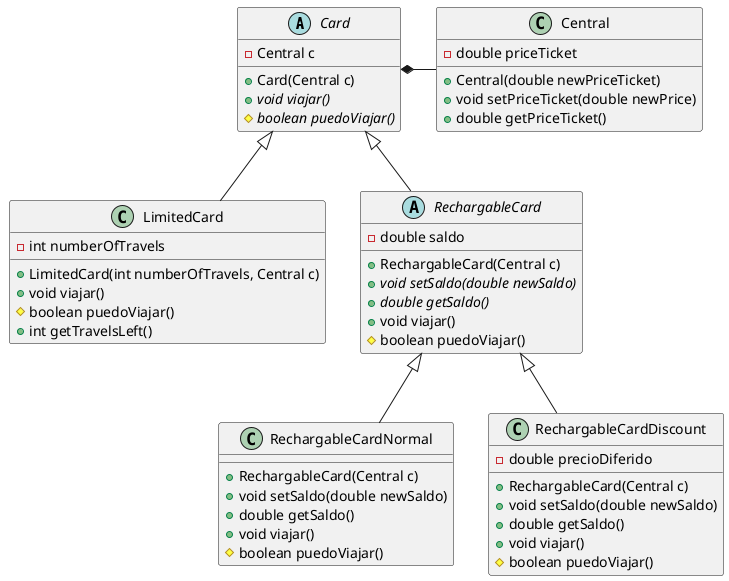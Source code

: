 @startuml

abstract class Card{
    - Central c
    + Card(Central c)
    + {abstract} void viajar()
    # {abstract} boolean puedoViajar()
}

class LimitedCard extends Card{
    - int numberOfTravels
    + LimitedCard(int numberOfTravels, Central c)
    + void viajar()
    # boolean puedoViajar()
    + int getTravelsLeft()
}

abstract class RechargableCard extends Card{
    - double saldo
    + RechargableCard(Central c)
    + {abstract} void setSaldo(double newSaldo)
    + {abstract} double getSaldo()
    + void viajar()
    # boolean puedoViajar()
}


class RechargableCardNormal extends RechargableCard{
    + RechargableCard(Central c)
    + void setSaldo(double newSaldo)
    + double getSaldo()
    + void viajar()
    # boolean puedoViajar()
}

class RechargableCardDiscount extends RechargableCard{
    - double precioDiferido
    + RechargableCard(Central c)
    + void setSaldo(double newSaldo)
    + double getSaldo()
    + void viajar()
    # boolean puedoViajar()
}

class Central{
    - double priceTicket
    + Central(double newPriceTicket)
    + void setPriceTicket(double newPrice)
    + double getPriceTicket()
}

Card *- Central

@enduml